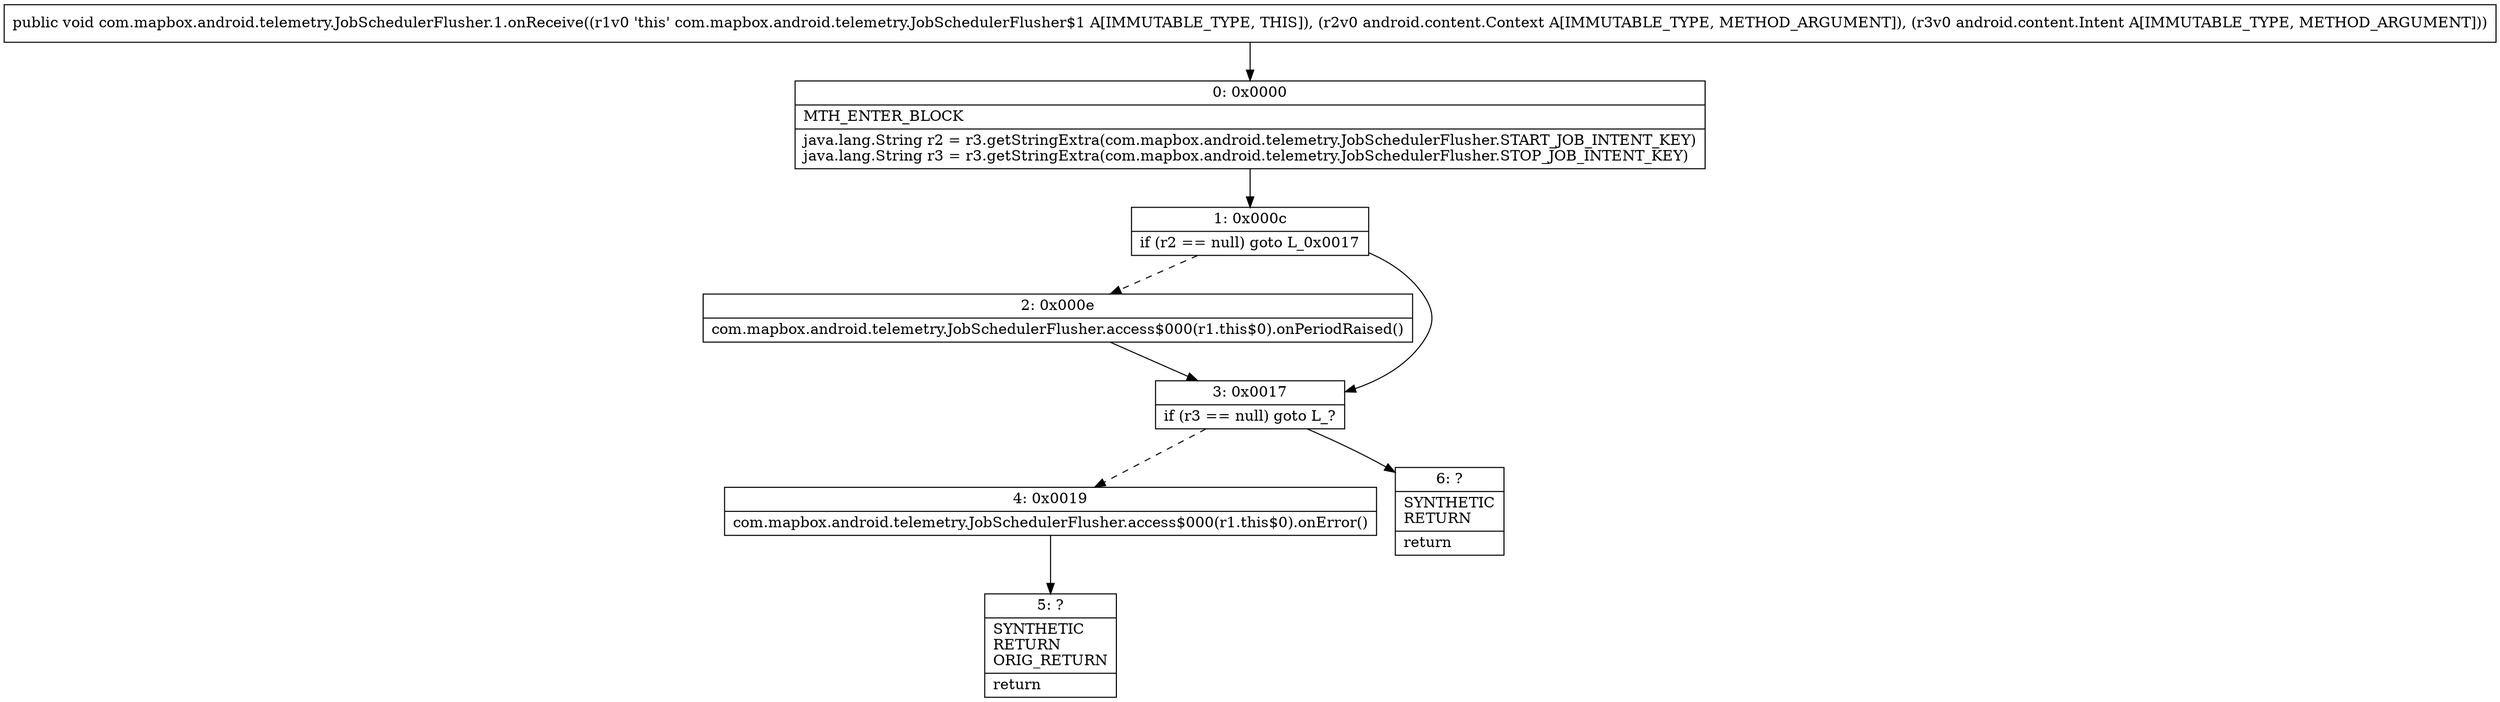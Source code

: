 digraph "CFG forcom.mapbox.android.telemetry.JobSchedulerFlusher.1.onReceive(Landroid\/content\/Context;Landroid\/content\/Intent;)V" {
Node_0 [shape=record,label="{0\:\ 0x0000|MTH_ENTER_BLOCK\l|java.lang.String r2 = r3.getStringExtra(com.mapbox.android.telemetry.JobSchedulerFlusher.START_JOB_INTENT_KEY)\ljava.lang.String r3 = r3.getStringExtra(com.mapbox.android.telemetry.JobSchedulerFlusher.STOP_JOB_INTENT_KEY)\l}"];
Node_1 [shape=record,label="{1\:\ 0x000c|if (r2 == null) goto L_0x0017\l}"];
Node_2 [shape=record,label="{2\:\ 0x000e|com.mapbox.android.telemetry.JobSchedulerFlusher.access$000(r1.this$0).onPeriodRaised()\l}"];
Node_3 [shape=record,label="{3\:\ 0x0017|if (r3 == null) goto L_?\l}"];
Node_4 [shape=record,label="{4\:\ 0x0019|com.mapbox.android.telemetry.JobSchedulerFlusher.access$000(r1.this$0).onError()\l}"];
Node_5 [shape=record,label="{5\:\ ?|SYNTHETIC\lRETURN\lORIG_RETURN\l|return\l}"];
Node_6 [shape=record,label="{6\:\ ?|SYNTHETIC\lRETURN\l|return\l}"];
MethodNode[shape=record,label="{public void com.mapbox.android.telemetry.JobSchedulerFlusher.1.onReceive((r1v0 'this' com.mapbox.android.telemetry.JobSchedulerFlusher$1 A[IMMUTABLE_TYPE, THIS]), (r2v0 android.content.Context A[IMMUTABLE_TYPE, METHOD_ARGUMENT]), (r3v0 android.content.Intent A[IMMUTABLE_TYPE, METHOD_ARGUMENT])) }"];
MethodNode -> Node_0;
Node_0 -> Node_1;
Node_1 -> Node_2[style=dashed];
Node_1 -> Node_3;
Node_2 -> Node_3;
Node_3 -> Node_4[style=dashed];
Node_3 -> Node_6;
Node_4 -> Node_5;
}

